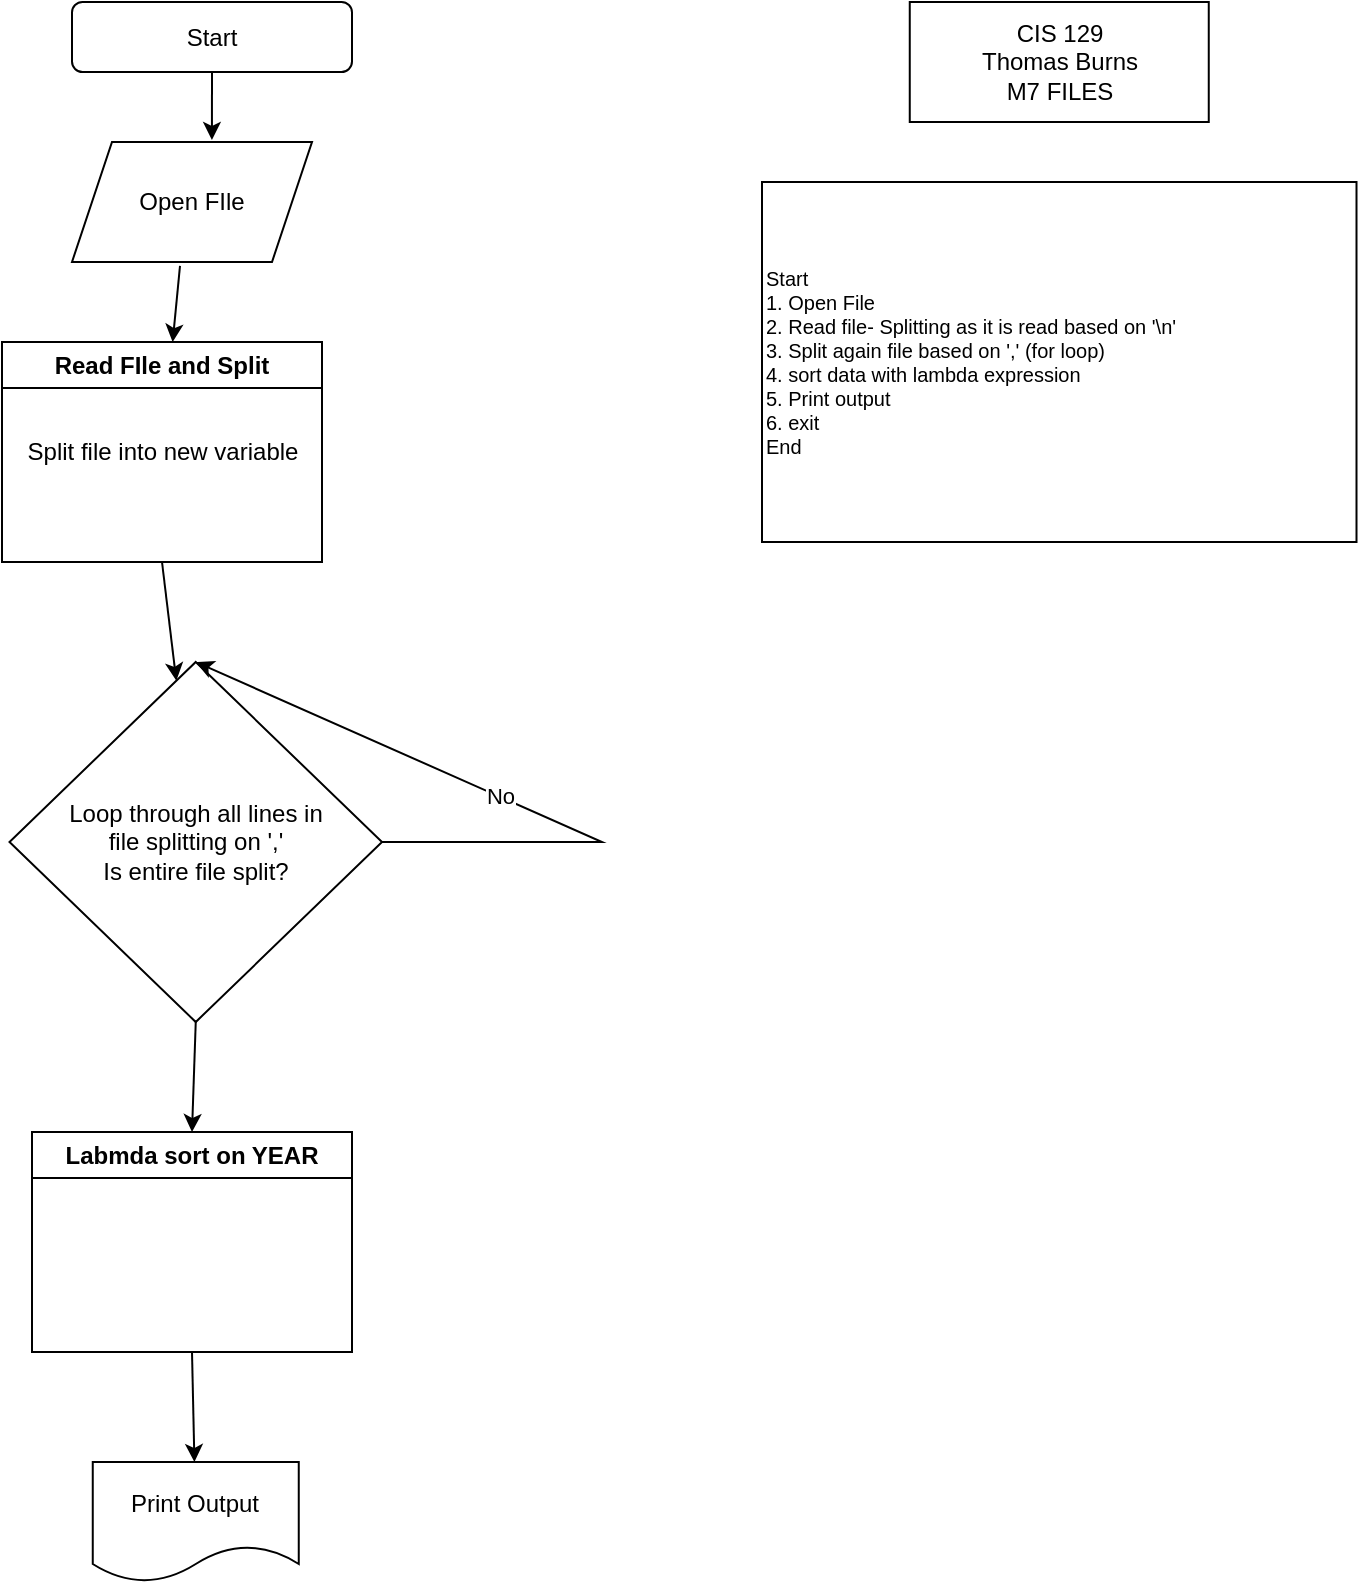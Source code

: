 <mxfile version="22.1.18" type="device">
  <diagram id="C5RBs43oDa-KdzZeNtuy" name="Page-1">
    <mxGraphModel dx="2261" dy="844" grid="1" gridSize="10" guides="1" tooltips="1" connect="1" arrows="1" fold="1" page="1" pageScale="1" pageWidth="827" pageHeight="1169" math="0" shadow="0">
      <root>
        <mxCell id="WIyWlLk6GJQsqaUBKTNV-0" />
        <mxCell id="WIyWlLk6GJQsqaUBKTNV-1" parent="WIyWlLk6GJQsqaUBKTNV-0" />
        <mxCell id="WIyWlLk6GJQsqaUBKTNV-3" value="Start" style="rounded=1;whiteSpace=wrap;html=1;fontSize=12;glass=0;strokeWidth=1;shadow=0;" parent="WIyWlLk6GJQsqaUBKTNV-1" vertex="1">
          <mxGeometry x="-715" y="20" width="140" height="35" as="geometry" />
        </mxCell>
        <mxCell id="fb3xNtcODuzkv7CMy7z3-26" value="&lt;div style=&quot;border-color: var(--border-color); font-size: 10px;&quot;&gt;&lt;div style=&quot;border-color: var(--border-color);&quot;&gt;Start&lt;/div&gt;&lt;div style=&quot;border-color: var(--border-color);&quot;&gt;1. Open File&lt;/div&gt;&lt;div style=&quot;border-color: var(--border-color);&quot;&gt;2. Read file- Splitting as it is read based on &#39;\n&#39;&lt;/div&gt;&lt;div style=&quot;border-color: var(--border-color);&quot;&gt;3. Split again file based on &#39;,&#39; (for loop)&lt;/div&gt;&lt;div style=&quot;border-color: var(--border-color);&quot;&gt;4. sort data with lambda expression&lt;/div&gt;&lt;div style=&quot;border-color: var(--border-color);&quot;&gt;5. Print output&lt;/div&gt;&lt;div style=&quot;border-color: var(--border-color);&quot;&gt;6. exit&lt;/div&gt;&lt;div style=&quot;border-color: var(--border-color);&quot;&gt;End&lt;/div&gt;&lt;/div&gt;" style="rounded=0;whiteSpace=wrap;html=1;align=left;fontSize=10;" parent="WIyWlLk6GJQsqaUBKTNV-1" vertex="1">
          <mxGeometry x="-370" y="110" width="297.25" height="180" as="geometry" />
        </mxCell>
        <mxCell id="fb3xNtcODuzkv7CMy7z3-29" value="CIS 129&lt;br style=&quot;border-color: var(--border-color);&quot;&gt;Thomas Burns&lt;br&gt;M7 FILES" style="rounded=0;whiteSpace=wrap;html=1;" parent="WIyWlLk6GJQsqaUBKTNV-1" vertex="1">
          <mxGeometry x="-296.12" y="20" width="149.5" height="60" as="geometry" />
        </mxCell>
        <mxCell id="WY30ZvE9TRLJRaWXuD3o-2" value="Print Output" style="shape=document;whiteSpace=wrap;html=1;boundedLbl=1;" parent="WIyWlLk6GJQsqaUBKTNV-1" vertex="1">
          <mxGeometry x="-704.62" y="750" width="103" height="60" as="geometry" />
        </mxCell>
        <mxCell id="WY30ZvE9TRLJRaWXuD3o-9" value="" style="endArrow=classic;html=1;rounded=0;entryX=0.5;entryY=0;entryDx=0;entryDy=0;exitX=0.5;exitY=1;exitDx=0;exitDy=0;" parent="WIyWlLk6GJQsqaUBKTNV-1" source="7aiGKpPrKoZ11VUUEm7r-5" target="7aiGKpPrKoZ11VUUEm7r-10" edge="1">
          <mxGeometry width="50" height="50" relative="1" as="geometry">
            <mxPoint x="200" y="1207.5" as="sourcePoint" />
            <mxPoint x="-233.75" y="720" as="targetPoint" />
          </mxGeometry>
        </mxCell>
        <mxCell id="b4VqzqOh8Pu9dyMQso2P-11" value="" style="endArrow=classic;html=1;rounded=0;exitX=0.5;exitY=1;exitDx=0;exitDy=0;" parent="WIyWlLk6GJQsqaUBKTNV-1" source="7aiGKpPrKoZ11VUUEm7r-1" target="7aiGKpPrKoZ11VUUEm7r-5" edge="1">
          <mxGeometry width="50" height="50" relative="1" as="geometry">
            <mxPoint x="-290.5" y="755" as="sourcePoint" />
            <mxPoint x="-510" y="380" as="targetPoint" />
          </mxGeometry>
        </mxCell>
        <mxCell id="b4VqzqOh8Pu9dyMQso2P-12" value="" style="endArrow=classic;html=1;rounded=0;exitX=0.5;exitY=1;exitDx=0;exitDy=0;" parent="WIyWlLk6GJQsqaUBKTNV-1" source="7aiGKpPrKoZ11VUUEm7r-10" target="WY30ZvE9TRLJRaWXuD3o-2" edge="1">
          <mxGeometry width="50" height="50" relative="1" as="geometry">
            <mxPoint x="260" y="970" as="sourcePoint" />
            <mxPoint x="153.25" y="770" as="targetPoint" />
          </mxGeometry>
        </mxCell>
        <mxCell id="7aiGKpPrKoZ11VUUEm7r-0" value="Open FIle" style="shape=parallelogram;perimeter=parallelogramPerimeter;whiteSpace=wrap;html=1;fixedSize=1;" vertex="1" parent="WIyWlLk6GJQsqaUBKTNV-1">
          <mxGeometry x="-715" y="90" width="120" height="60" as="geometry" />
        </mxCell>
        <mxCell id="7aiGKpPrKoZ11VUUEm7r-1" value="Read FIle and Split" style="swimlane;whiteSpace=wrap;html=1;" vertex="1" parent="WIyWlLk6GJQsqaUBKTNV-1">
          <mxGeometry x="-750" y="190" width="160" height="110" as="geometry" />
        </mxCell>
        <mxCell id="7aiGKpPrKoZ11VUUEm7r-2" value="Split file into new variable" style="text;html=1;align=center;verticalAlign=middle;resizable=0;points=[];autosize=1;strokeColor=none;fillColor=none;" vertex="1" parent="7aiGKpPrKoZ11VUUEm7r-1">
          <mxGeometry y="40" width="160" height="30" as="geometry" />
        </mxCell>
        <mxCell id="7aiGKpPrKoZ11VUUEm7r-5" value="Loop through&amp;nbsp;all lines in &lt;br&gt;file&amp;nbsp;splitting on &#39;,&#39;&lt;br&gt;Is entire file split?" style="rhombus;whiteSpace=wrap;html=1;" vertex="1" parent="WIyWlLk6GJQsqaUBKTNV-1">
          <mxGeometry x="-746.25" y="350" width="186.25" height="180" as="geometry" />
        </mxCell>
        <mxCell id="7aiGKpPrKoZ11VUUEm7r-6" value="" style="endArrow=classic;html=1;rounded=0;exitX=0.45;exitY=1.033;exitDx=0;exitDy=0;exitPerimeter=0;" edge="1" parent="WIyWlLk6GJQsqaUBKTNV-1" source="7aiGKpPrKoZ11VUUEm7r-0" target="7aiGKpPrKoZ11VUUEm7r-1">
          <mxGeometry width="50" height="50" relative="1" as="geometry">
            <mxPoint x="-660" y="310" as="sourcePoint" />
            <mxPoint x="-659" y="361" as="targetPoint" />
          </mxGeometry>
        </mxCell>
        <mxCell id="7aiGKpPrKoZ11VUUEm7r-7" value="" style="endArrow=classic;html=1;rounded=0;exitX=0.5;exitY=1;exitDx=0;exitDy=0;entryX=0.583;entryY=-0.017;entryDx=0;entryDy=0;entryPerimeter=0;" edge="1" parent="WIyWlLk6GJQsqaUBKTNV-1" source="WIyWlLk6GJQsqaUBKTNV-3" target="7aiGKpPrKoZ11VUUEm7r-0">
          <mxGeometry width="50" height="50" relative="1" as="geometry">
            <mxPoint x="-651" y="162" as="sourcePoint" />
            <mxPoint x="-655" y="200" as="targetPoint" />
          </mxGeometry>
        </mxCell>
        <mxCell id="7aiGKpPrKoZ11VUUEm7r-8" value="No" style="endArrow=classic;html=1;rounded=0;exitX=1;exitY=0.5;exitDx=0;exitDy=0;entryX=0.5;entryY=0;entryDx=0;entryDy=0;" edge="1" parent="WIyWlLk6GJQsqaUBKTNV-1" source="7aiGKpPrKoZ11VUUEm7r-5" target="7aiGKpPrKoZ11VUUEm7r-5">
          <mxGeometry width="50" height="50" relative="1" as="geometry">
            <mxPoint x="-120" y="410" as="sourcePoint" />
            <mxPoint x="-450" y="370" as="targetPoint" />
            <Array as="points">
              <mxPoint x="-450" y="440" />
            </Array>
          </mxGeometry>
        </mxCell>
        <mxCell id="7aiGKpPrKoZ11VUUEm7r-10" value="Labmda sort on YEAR" style="swimlane;whiteSpace=wrap;html=1;" vertex="1" parent="WIyWlLk6GJQsqaUBKTNV-1">
          <mxGeometry x="-735" y="585" width="160" height="110" as="geometry" />
        </mxCell>
      </root>
    </mxGraphModel>
  </diagram>
</mxfile>

